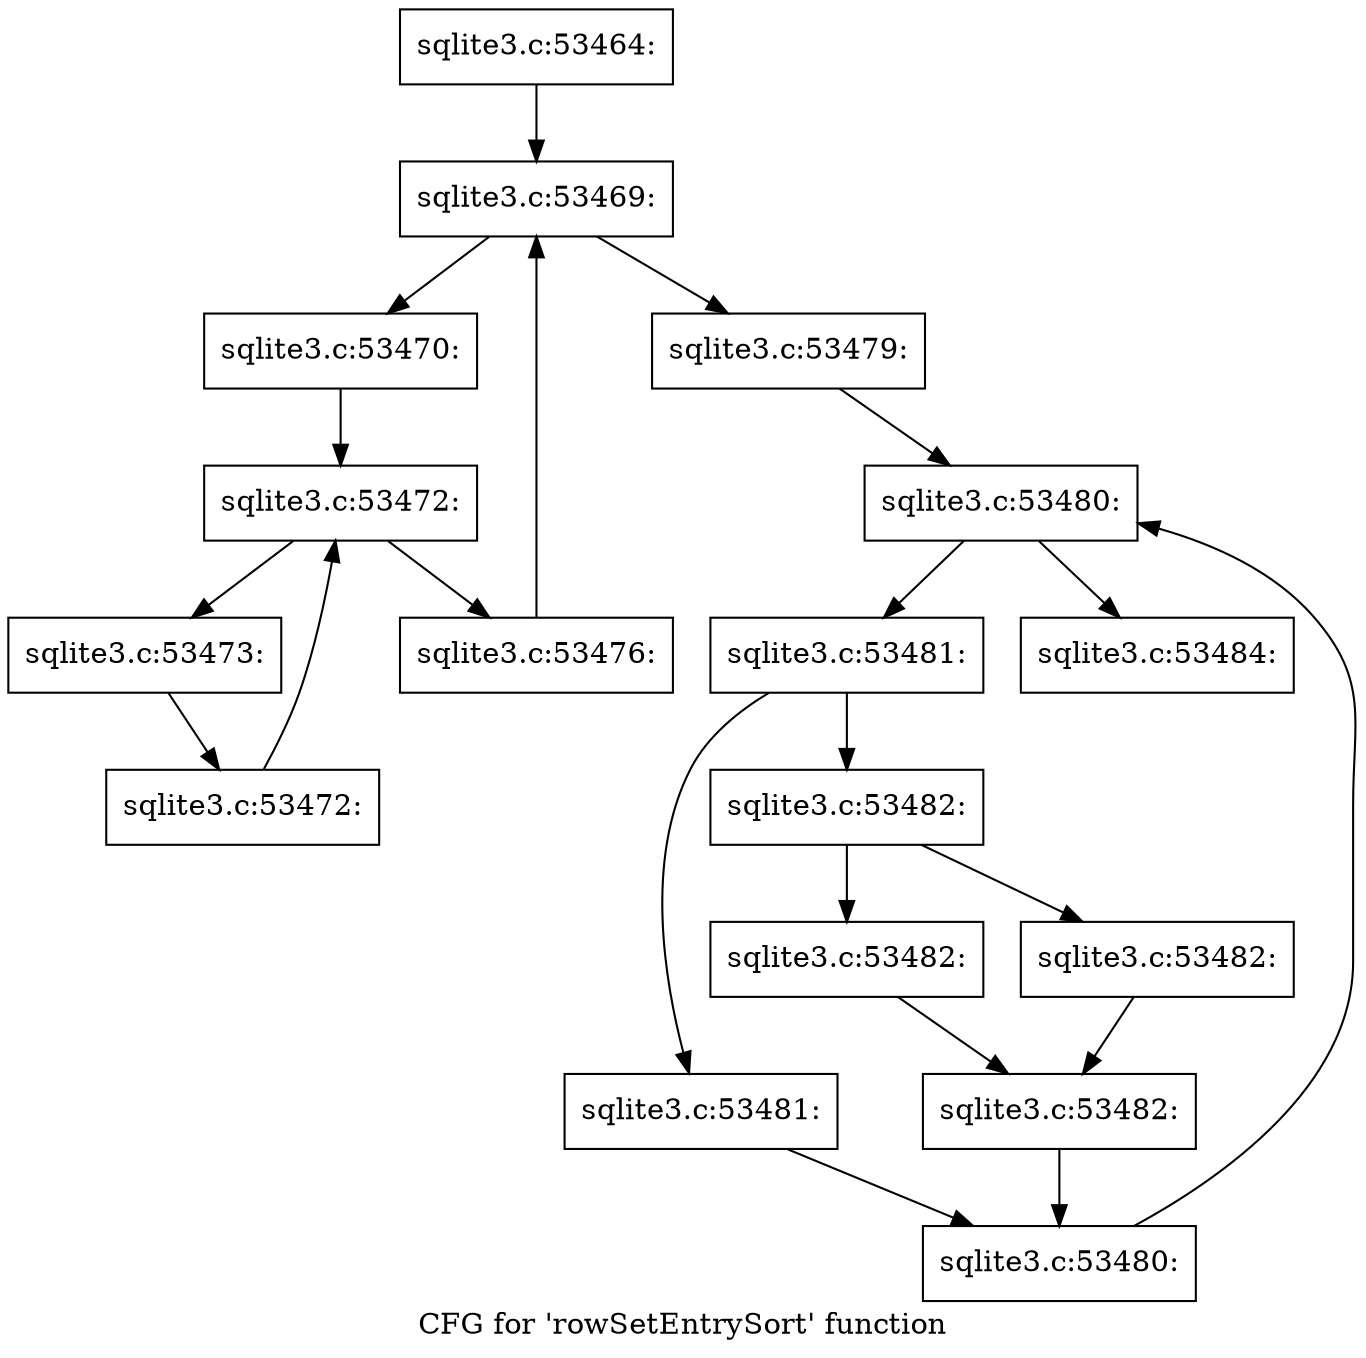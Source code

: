 digraph "CFG for 'rowSetEntrySort' function" {
	label="CFG for 'rowSetEntrySort' function";

	Node0x55c0f8477ee0 [shape=record,label="{sqlite3.c:53464:}"];
	Node0x55c0f8477ee0 -> Node0x55c0f847b3f0;
	Node0x55c0f847b3f0 [shape=record,label="{sqlite3.c:53469:}"];
	Node0x55c0f847b3f0 -> Node0x55c0f847b6d0;
	Node0x55c0f847b3f0 -> Node0x55c0f847b550;
	Node0x55c0f847b6d0 [shape=record,label="{sqlite3.c:53470:}"];
	Node0x55c0f847b6d0 -> Node0x55c0f847bf90;
	Node0x55c0f847bf90 [shape=record,label="{sqlite3.c:53472:}"];
	Node0x55c0f847bf90 -> Node0x55c0f847c1b0;
	Node0x55c0f847bf90 -> Node0x55c0f847bde0;
	Node0x55c0f847c1b0 [shape=record,label="{sqlite3.c:53473:}"];
	Node0x55c0f847c1b0 -> Node0x55c0f847c120;
	Node0x55c0f847c120 [shape=record,label="{sqlite3.c:53472:}"];
	Node0x55c0f847c120 -> Node0x55c0f847bf90;
	Node0x55c0f847bde0 [shape=record,label="{sqlite3.c:53476:}"];
	Node0x55c0f847bde0 -> Node0x55c0f847b3f0;
	Node0x55c0f847b550 [shape=record,label="{sqlite3.c:53479:}"];
	Node0x55c0f847b550 -> Node0x55c0f847cdd0;
	Node0x55c0f847cdd0 [shape=record,label="{sqlite3.c:53480:}"];
	Node0x55c0f847cdd0 -> Node0x55c0f847df10;
	Node0x55c0f847cdd0 -> Node0x55c0f5810cc0;
	Node0x55c0f847df10 [shape=record,label="{sqlite3.c:53481:}"];
	Node0x55c0f847df10 -> Node0x55c0f847e3f0;
	Node0x55c0f847df10 -> Node0x55c0f847e440;
	Node0x55c0f847e3f0 [shape=record,label="{sqlite3.c:53481:}"];
	Node0x55c0f847e3f0 -> Node0x55c0f847de80;
	Node0x55c0f847e440 [shape=record,label="{sqlite3.c:53482:}"];
	Node0x55c0f847e440 -> Node0x55c0f847e990;
	Node0x55c0f847e440 -> Node0x55c0f847e9e0;
	Node0x55c0f847e990 [shape=record,label="{sqlite3.c:53482:}"];
	Node0x55c0f847e990 -> Node0x55c0f847ea30;
	Node0x55c0f847e9e0 [shape=record,label="{sqlite3.c:53482:}"];
	Node0x55c0f847e9e0 -> Node0x55c0f847ea30;
	Node0x55c0f847ea30 [shape=record,label="{sqlite3.c:53482:}"];
	Node0x55c0f847ea30 -> Node0x55c0f847de80;
	Node0x55c0f847de80 [shape=record,label="{sqlite3.c:53480:}"];
	Node0x55c0f847de80 -> Node0x55c0f847cdd0;
	Node0x55c0f5810cc0 [shape=record,label="{sqlite3.c:53484:}"];
}
